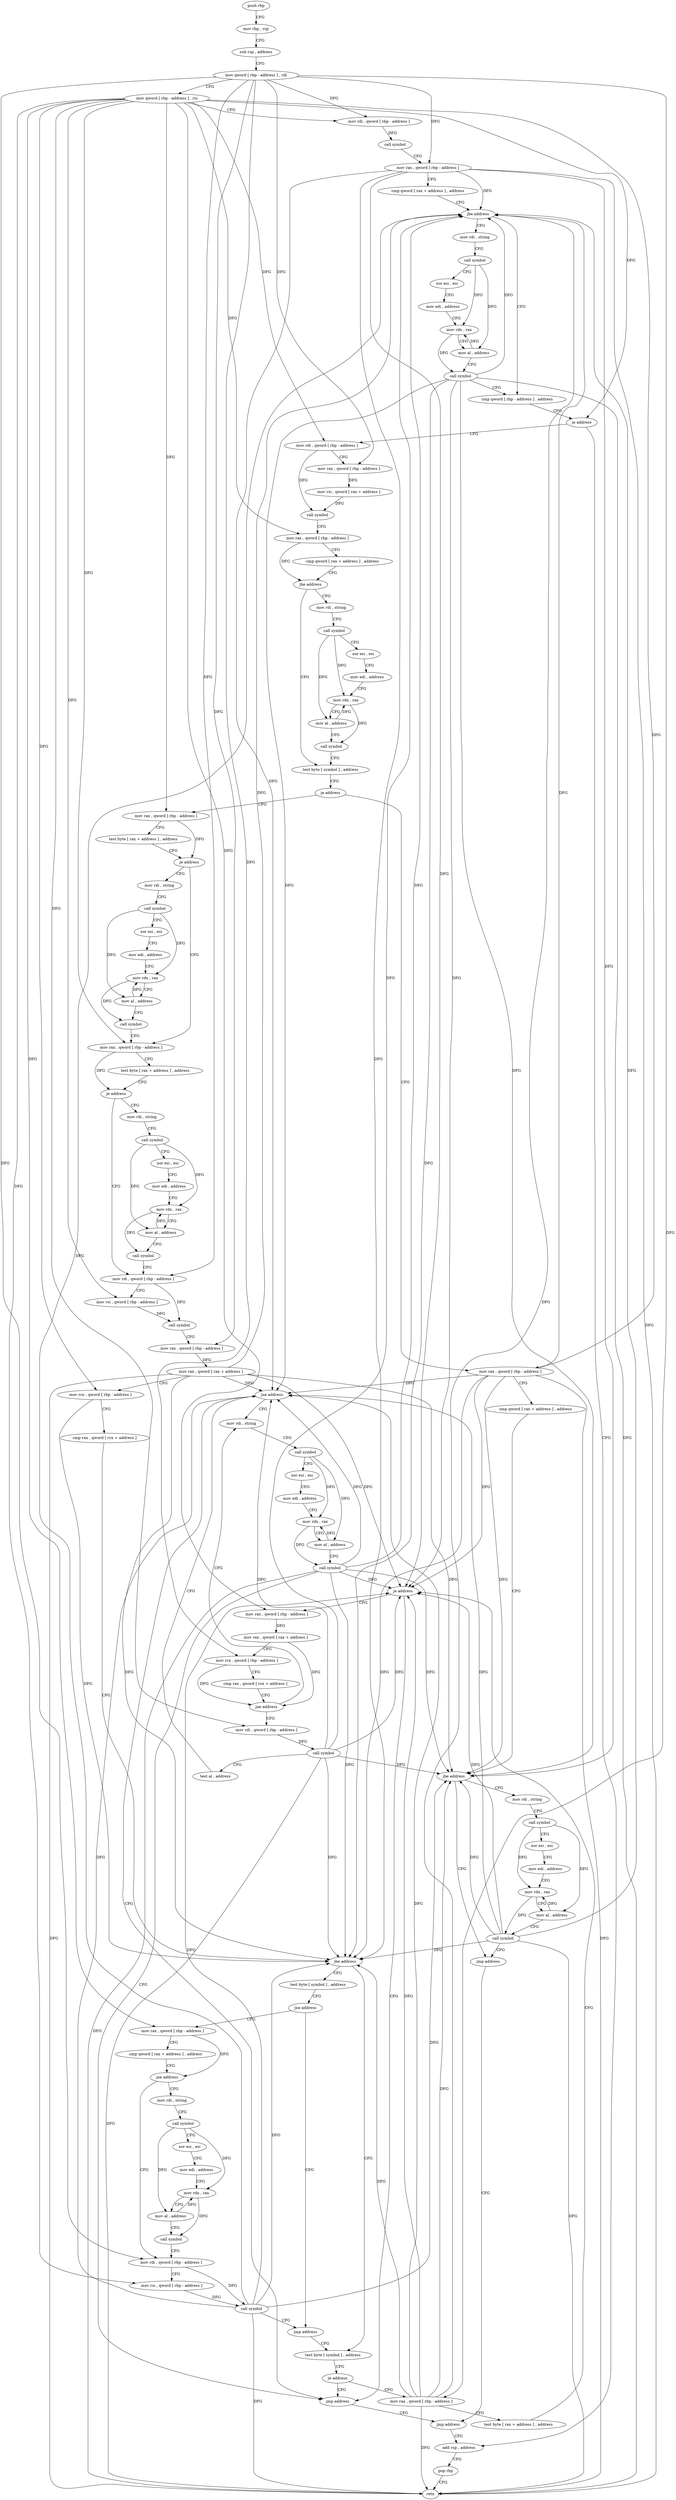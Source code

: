 digraph "func" {
"4204224" [label = "push rbp" ]
"4204225" [label = "mov rbp , rsp" ]
"4204228" [label = "sub rsp , address" ]
"4204232" [label = "mov qword [ rbp - address ] , rdi" ]
"4204236" [label = "mov qword [ rbp - address ] , rsi" ]
"4204240" [label = "mov rdi , qword [ rbp - address ]" ]
"4204244" [label = "call symbol" ]
"4204249" [label = "mov rax , qword [ rbp - address ]" ]
"4204253" [label = "cmp qword [ rax + address ] , address" ]
"4204258" [label = "jbe address" ]
"4204296" [label = "cmp qword [ rbp - address ] , address" ]
"4204264" [label = "mov rdi , string" ]
"4204301" [label = "je address" ]
"4204752" [label = "add rsp , address" ]
"4204307" [label = "mov rdi , qword [ rbp - address ]" ]
"4204274" [label = "call symbol" ]
"4204279" [label = "xor esi , esi" ]
"4204281" [label = "mov edi , address" ]
"4204286" [label = "mov rdx , rax" ]
"4204289" [label = "mov al , address" ]
"4204291" [label = "call symbol" ]
"4204756" [label = "pop rbp" ]
"4204757" [label = "retn" ]
"4204311" [label = "mov rax , qword [ rbp - address ]" ]
"4204315" [label = "mov rsi , qword [ rax + address ]" ]
"4204319" [label = "call symbol" ]
"4204324" [label = "mov rax , qword [ rbp - address ]" ]
"4204328" [label = "cmp qword [ rax + address ] , address" ]
"4204333" [label = "jbe address" ]
"4204371" [label = "test byte [ symbol ] , address" ]
"4204339" [label = "mov rdi , string" ]
"4204379" [label = "je address" ]
"4204695" [label = "mov rax , qword [ rbp - address ]" ]
"4204385" [label = "mov rax , qword [ rbp - address ]" ]
"4204349" [label = "call symbol" ]
"4204354" [label = "xor esi , esi" ]
"4204356" [label = "mov edi , address" ]
"4204361" [label = "mov rdx , rax" ]
"4204364" [label = "mov al , address" ]
"4204366" [label = "call symbol" ]
"4204699" [label = "cmp qword [ rax + address ] , address" ]
"4204704" [label = "jbe address" ]
"4204742" [label = "jmp address" ]
"4204710" [label = "mov rdi , string" ]
"4204389" [label = "test byte [ rax + address ] , address" ]
"4204393" [label = "je address" ]
"4204431" [label = "mov rax , qword [ rbp - address ]" ]
"4204399" [label = "mov rdi , string" ]
"4204747" [label = "jmp address" ]
"4204720" [label = "call symbol" ]
"4204725" [label = "xor esi , esi" ]
"4204727" [label = "mov edi , address" ]
"4204732" [label = "mov rdx , rax" ]
"4204735" [label = "mov al , address" ]
"4204737" [label = "call symbol" ]
"4204435" [label = "test byte [ rax + address ] , address" ]
"4204439" [label = "je address" ]
"4204477" [label = "mov rdi , qword [ rbp - address ]" ]
"4204445" [label = "mov rdi , string" ]
"4204409" [label = "call symbol" ]
"4204414" [label = "xor esi , esi" ]
"4204416" [label = "mov edi , address" ]
"4204421" [label = "mov rdx , rax" ]
"4204424" [label = "mov al , address" ]
"4204426" [label = "call symbol" ]
"4204481" [label = "mov rsi , qword [ rbp - address ]" ]
"4204485" [label = "call symbol" ]
"4204490" [label = "mov rax , qword [ rbp - address ]" ]
"4204494" [label = "mov rax , qword [ rax + address ]" ]
"4204498" [label = "mov rcx , qword [ rbp - address ]" ]
"4204502" [label = "cmp rax , qword [ rcx + address ]" ]
"4204506" [label = "jbe address" ]
"4204591" [label = "test byte [ symbol ] , address" ]
"4204512" [label = "test byte [ symbol ] , address" ]
"4204455" [label = "call symbol" ]
"4204460" [label = "xor esi , esi" ]
"4204462" [label = "mov edi , address" ]
"4204467" [label = "mov rdx , rax" ]
"4204470" [label = "mov al , address" ]
"4204472" [label = "call symbol" ]
"4204599" [label = "je address" ]
"4204690" [label = "jmp address" ]
"4204605" [label = "mov rax , qword [ rbp - address ]" ]
"4204520" [label = "jne address" ]
"4204586" [label = "jmp address" ]
"4204526" [label = "mov rax , qword [ rbp - address ]" ]
"4204609" [label = "test byte [ rax + address ] , address" ]
"4204613" [label = "je address" ]
"4204619" [label = "mov rax , qword [ rbp - address ]" ]
"4204530" [label = "cmp qword [ rax + address ] , address" ]
"4204535" [label = "jne address" ]
"4204573" [label = "mov rdi , qword [ rbp - address ]" ]
"4204541" [label = "mov rdi , string" ]
"4204623" [label = "mov rax , qword [ rax + address ]" ]
"4204627" [label = "mov rcx , qword [ rbp - address ]" ]
"4204631" [label = "cmp rax , qword [ rcx + address ]" ]
"4204635" [label = "jne address" ]
"4204658" [label = "mov rdi , string" ]
"4204641" [label = "mov rdi , qword [ rbp - address ]" ]
"4204577" [label = "mov rsi , qword [ rbp - address ]" ]
"4204581" [label = "call symbol" ]
"4204551" [label = "call symbol" ]
"4204556" [label = "xor esi , esi" ]
"4204558" [label = "mov edi , address" ]
"4204563" [label = "mov rdx , rax" ]
"4204566" [label = "mov al , address" ]
"4204568" [label = "call symbol" ]
"4204668" [label = "call symbol" ]
"4204673" [label = "xor esi , esi" ]
"4204675" [label = "mov edi , address" ]
"4204680" [label = "mov rdx , rax" ]
"4204683" [label = "mov al , address" ]
"4204685" [label = "call symbol" ]
"4204645" [label = "call symbol" ]
"4204650" [label = "test al , address" ]
"4204652" [label = "jne address" ]
"4204224" -> "4204225" [ label = "CFG" ]
"4204225" -> "4204228" [ label = "CFG" ]
"4204228" -> "4204232" [ label = "CFG" ]
"4204232" -> "4204236" [ label = "CFG" ]
"4204232" -> "4204240" [ label = "DFG" ]
"4204232" -> "4204249" [ label = "DFG" ]
"4204232" -> "4204311" [ label = "DFG" ]
"4204232" -> "4204477" [ label = "DFG" ]
"4204232" -> "4204490" [ label = "DFG" ]
"4204232" -> "4204605" [ label = "DFG" ]
"4204232" -> "4204627" [ label = "DFG" ]
"4204232" -> "4204573" [ label = "DFG" ]
"4204236" -> "4204240" [ label = "CFG" ]
"4204236" -> "4204301" [ label = "DFG" ]
"4204236" -> "4204307" [ label = "DFG" ]
"4204236" -> "4204324" [ label = "DFG" ]
"4204236" -> "4204695" [ label = "DFG" ]
"4204236" -> "4204385" [ label = "DFG" ]
"4204236" -> "4204431" [ label = "DFG" ]
"4204236" -> "4204481" [ label = "DFG" ]
"4204236" -> "4204498" [ label = "DFG" ]
"4204236" -> "4204526" [ label = "DFG" ]
"4204236" -> "4204619" [ label = "DFG" ]
"4204236" -> "4204577" [ label = "DFG" ]
"4204236" -> "4204641" [ label = "DFG" ]
"4204240" -> "4204244" [ label = "DFG" ]
"4204244" -> "4204249" [ label = "CFG" ]
"4204249" -> "4204253" [ label = "CFG" ]
"4204249" -> "4204258" [ label = "DFG" ]
"4204249" -> "4204757" [ label = "DFG" ]
"4204249" -> "4204704" [ label = "DFG" ]
"4204249" -> "4204506" [ label = "DFG" ]
"4204249" -> "4204613" [ label = "DFG" ]
"4204249" -> "4204652" [ label = "DFG" ]
"4204253" -> "4204258" [ label = "CFG" ]
"4204258" -> "4204296" [ label = "CFG" ]
"4204258" -> "4204264" [ label = "CFG" ]
"4204296" -> "4204301" [ label = "CFG" ]
"4204264" -> "4204274" [ label = "CFG" ]
"4204301" -> "4204752" [ label = "CFG" ]
"4204301" -> "4204307" [ label = "CFG" ]
"4204752" -> "4204756" [ label = "CFG" ]
"4204307" -> "4204311" [ label = "CFG" ]
"4204307" -> "4204319" [ label = "DFG" ]
"4204274" -> "4204279" [ label = "CFG" ]
"4204274" -> "4204286" [ label = "DFG" ]
"4204274" -> "4204289" [ label = "DFG" ]
"4204279" -> "4204281" [ label = "CFG" ]
"4204281" -> "4204286" [ label = "CFG" ]
"4204286" -> "4204289" [ label = "CFG" ]
"4204286" -> "4204291" [ label = "DFG" ]
"4204289" -> "4204291" [ label = "CFG" ]
"4204289" -> "4204286" [ label = "DFG" ]
"4204291" -> "4204296" [ label = "CFG" ]
"4204291" -> "4204258" [ label = "DFG" ]
"4204291" -> "4204757" [ label = "DFG" ]
"4204291" -> "4204704" [ label = "DFG" ]
"4204291" -> "4204506" [ label = "DFG" ]
"4204291" -> "4204613" [ label = "DFG" ]
"4204291" -> "4204652" [ label = "DFG" ]
"4204756" -> "4204757" [ label = "CFG" ]
"4204311" -> "4204315" [ label = "DFG" ]
"4204315" -> "4204319" [ label = "DFG" ]
"4204319" -> "4204324" [ label = "CFG" ]
"4204324" -> "4204328" [ label = "CFG" ]
"4204324" -> "4204333" [ label = "DFG" ]
"4204328" -> "4204333" [ label = "CFG" ]
"4204333" -> "4204371" [ label = "CFG" ]
"4204333" -> "4204339" [ label = "CFG" ]
"4204371" -> "4204379" [ label = "CFG" ]
"4204339" -> "4204349" [ label = "CFG" ]
"4204379" -> "4204695" [ label = "CFG" ]
"4204379" -> "4204385" [ label = "CFG" ]
"4204695" -> "4204699" [ label = "CFG" ]
"4204695" -> "4204258" [ label = "DFG" ]
"4204695" -> "4204757" [ label = "DFG" ]
"4204695" -> "4204704" [ label = "DFG" ]
"4204695" -> "4204506" [ label = "DFG" ]
"4204695" -> "4204613" [ label = "DFG" ]
"4204695" -> "4204652" [ label = "DFG" ]
"4204385" -> "4204389" [ label = "CFG" ]
"4204385" -> "4204393" [ label = "DFG" ]
"4204349" -> "4204354" [ label = "CFG" ]
"4204349" -> "4204361" [ label = "DFG" ]
"4204349" -> "4204364" [ label = "DFG" ]
"4204354" -> "4204356" [ label = "CFG" ]
"4204356" -> "4204361" [ label = "CFG" ]
"4204361" -> "4204364" [ label = "CFG" ]
"4204361" -> "4204366" [ label = "DFG" ]
"4204364" -> "4204366" [ label = "CFG" ]
"4204364" -> "4204361" [ label = "DFG" ]
"4204366" -> "4204371" [ label = "CFG" ]
"4204699" -> "4204704" [ label = "CFG" ]
"4204704" -> "4204742" [ label = "CFG" ]
"4204704" -> "4204710" [ label = "CFG" ]
"4204742" -> "4204747" [ label = "CFG" ]
"4204710" -> "4204720" [ label = "CFG" ]
"4204389" -> "4204393" [ label = "CFG" ]
"4204393" -> "4204431" [ label = "CFG" ]
"4204393" -> "4204399" [ label = "CFG" ]
"4204431" -> "4204435" [ label = "CFG" ]
"4204431" -> "4204439" [ label = "DFG" ]
"4204399" -> "4204409" [ label = "CFG" ]
"4204747" -> "4204752" [ label = "CFG" ]
"4204720" -> "4204725" [ label = "CFG" ]
"4204720" -> "4204732" [ label = "DFG" ]
"4204720" -> "4204735" [ label = "DFG" ]
"4204725" -> "4204727" [ label = "CFG" ]
"4204727" -> "4204732" [ label = "CFG" ]
"4204732" -> "4204735" [ label = "CFG" ]
"4204732" -> "4204737" [ label = "DFG" ]
"4204735" -> "4204737" [ label = "CFG" ]
"4204735" -> "4204732" [ label = "DFG" ]
"4204737" -> "4204742" [ label = "CFG" ]
"4204737" -> "4204258" [ label = "DFG" ]
"4204737" -> "4204704" [ label = "DFG" ]
"4204737" -> "4204757" [ label = "DFG" ]
"4204737" -> "4204506" [ label = "DFG" ]
"4204737" -> "4204613" [ label = "DFG" ]
"4204737" -> "4204652" [ label = "DFG" ]
"4204435" -> "4204439" [ label = "CFG" ]
"4204439" -> "4204477" [ label = "CFG" ]
"4204439" -> "4204445" [ label = "CFG" ]
"4204477" -> "4204481" [ label = "CFG" ]
"4204477" -> "4204485" [ label = "DFG" ]
"4204445" -> "4204455" [ label = "CFG" ]
"4204409" -> "4204414" [ label = "CFG" ]
"4204409" -> "4204421" [ label = "DFG" ]
"4204409" -> "4204424" [ label = "DFG" ]
"4204414" -> "4204416" [ label = "CFG" ]
"4204416" -> "4204421" [ label = "CFG" ]
"4204421" -> "4204424" [ label = "CFG" ]
"4204421" -> "4204426" [ label = "DFG" ]
"4204424" -> "4204426" [ label = "CFG" ]
"4204424" -> "4204421" [ label = "DFG" ]
"4204426" -> "4204431" [ label = "CFG" ]
"4204481" -> "4204485" [ label = "DFG" ]
"4204485" -> "4204490" [ label = "CFG" ]
"4204490" -> "4204494" [ label = "DFG" ]
"4204494" -> "4204498" [ label = "CFG" ]
"4204494" -> "4204258" [ label = "DFG" ]
"4204494" -> "4204704" [ label = "DFG" ]
"4204494" -> "4204757" [ label = "DFG" ]
"4204494" -> "4204506" [ label = "DFG" ]
"4204494" -> "4204613" [ label = "DFG" ]
"4204494" -> "4204652" [ label = "DFG" ]
"4204498" -> "4204502" [ label = "CFG" ]
"4204498" -> "4204506" [ label = "DFG" ]
"4204502" -> "4204506" [ label = "CFG" ]
"4204506" -> "4204591" [ label = "CFG" ]
"4204506" -> "4204512" [ label = "CFG" ]
"4204591" -> "4204599" [ label = "CFG" ]
"4204512" -> "4204520" [ label = "CFG" ]
"4204455" -> "4204460" [ label = "CFG" ]
"4204455" -> "4204467" [ label = "DFG" ]
"4204455" -> "4204470" [ label = "DFG" ]
"4204460" -> "4204462" [ label = "CFG" ]
"4204462" -> "4204467" [ label = "CFG" ]
"4204467" -> "4204470" [ label = "CFG" ]
"4204467" -> "4204472" [ label = "DFG" ]
"4204470" -> "4204472" [ label = "CFG" ]
"4204470" -> "4204467" [ label = "DFG" ]
"4204472" -> "4204477" [ label = "CFG" ]
"4204599" -> "4204690" [ label = "CFG" ]
"4204599" -> "4204605" [ label = "CFG" ]
"4204690" -> "4204747" [ label = "CFG" ]
"4204605" -> "4204609" [ label = "CFG" ]
"4204605" -> "4204258" [ label = "DFG" ]
"4204605" -> "4204704" [ label = "DFG" ]
"4204605" -> "4204757" [ label = "DFG" ]
"4204605" -> "4204506" [ label = "DFG" ]
"4204605" -> "4204613" [ label = "DFG" ]
"4204605" -> "4204652" [ label = "DFG" ]
"4204520" -> "4204586" [ label = "CFG" ]
"4204520" -> "4204526" [ label = "CFG" ]
"4204586" -> "4204591" [ label = "CFG" ]
"4204526" -> "4204530" [ label = "CFG" ]
"4204526" -> "4204535" [ label = "DFG" ]
"4204609" -> "4204613" [ label = "CFG" ]
"4204613" -> "4204690" [ label = "CFG" ]
"4204613" -> "4204619" [ label = "CFG" ]
"4204619" -> "4204623" [ label = "DFG" ]
"4204530" -> "4204535" [ label = "CFG" ]
"4204535" -> "4204573" [ label = "CFG" ]
"4204535" -> "4204541" [ label = "CFG" ]
"4204573" -> "4204577" [ label = "CFG" ]
"4204573" -> "4204581" [ label = "DFG" ]
"4204541" -> "4204551" [ label = "CFG" ]
"4204623" -> "4204627" [ label = "CFG" ]
"4204623" -> "4204635" [ label = "DFG" ]
"4204627" -> "4204631" [ label = "CFG" ]
"4204627" -> "4204635" [ label = "DFG" ]
"4204631" -> "4204635" [ label = "CFG" ]
"4204635" -> "4204658" [ label = "CFG" ]
"4204635" -> "4204641" [ label = "CFG" ]
"4204658" -> "4204668" [ label = "CFG" ]
"4204641" -> "4204645" [ label = "DFG" ]
"4204577" -> "4204581" [ label = "DFG" ]
"4204581" -> "4204586" [ label = "CFG" ]
"4204581" -> "4204258" [ label = "DFG" ]
"4204581" -> "4204704" [ label = "DFG" ]
"4204581" -> "4204613" [ label = "DFG" ]
"4204581" -> "4204757" [ label = "DFG" ]
"4204581" -> "4204506" [ label = "DFG" ]
"4204581" -> "4204652" [ label = "DFG" ]
"4204551" -> "4204556" [ label = "CFG" ]
"4204551" -> "4204563" [ label = "DFG" ]
"4204551" -> "4204566" [ label = "DFG" ]
"4204556" -> "4204558" [ label = "CFG" ]
"4204558" -> "4204563" [ label = "CFG" ]
"4204563" -> "4204566" [ label = "CFG" ]
"4204563" -> "4204568" [ label = "DFG" ]
"4204566" -> "4204568" [ label = "CFG" ]
"4204566" -> "4204563" [ label = "DFG" ]
"4204568" -> "4204573" [ label = "CFG" ]
"4204668" -> "4204673" [ label = "CFG" ]
"4204668" -> "4204680" [ label = "DFG" ]
"4204668" -> "4204683" [ label = "DFG" ]
"4204673" -> "4204675" [ label = "CFG" ]
"4204675" -> "4204680" [ label = "CFG" ]
"4204680" -> "4204683" [ label = "CFG" ]
"4204680" -> "4204685" [ label = "DFG" ]
"4204683" -> "4204685" [ label = "CFG" ]
"4204683" -> "4204680" [ label = "DFG" ]
"4204685" -> "4204690" [ label = "CFG" ]
"4204685" -> "4204258" [ label = "DFG" ]
"4204685" -> "4204704" [ label = "DFG" ]
"4204685" -> "4204613" [ label = "DFG" ]
"4204685" -> "4204757" [ label = "DFG" ]
"4204685" -> "4204506" [ label = "DFG" ]
"4204685" -> "4204652" [ label = "DFG" ]
"4204645" -> "4204650" [ label = "CFG" ]
"4204645" -> "4204258" [ label = "DFG" ]
"4204645" -> "4204704" [ label = "DFG" ]
"4204645" -> "4204613" [ label = "DFG" ]
"4204645" -> "4204757" [ label = "DFG" ]
"4204645" -> "4204506" [ label = "DFG" ]
"4204645" -> "4204652" [ label = "DFG" ]
"4204650" -> "4204652" [ label = "CFG" ]
"4204652" -> "4204690" [ label = "CFG" ]
"4204652" -> "4204658" [ label = "CFG" ]
}
